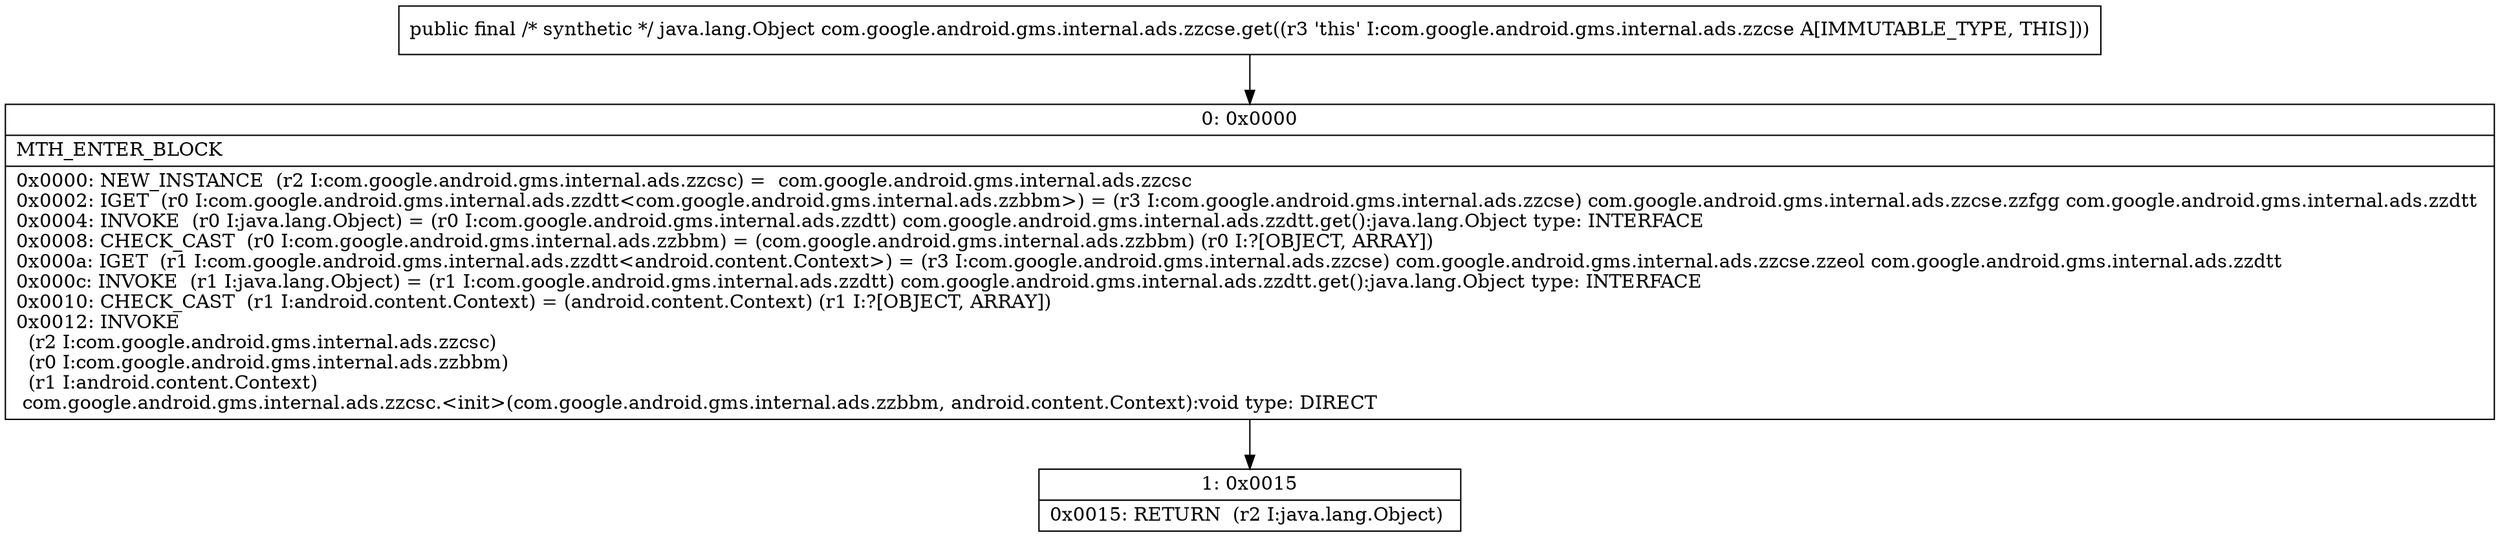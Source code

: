 digraph "CFG forcom.google.android.gms.internal.ads.zzcse.get()Ljava\/lang\/Object;" {
Node_0 [shape=record,label="{0\:\ 0x0000|MTH_ENTER_BLOCK\l|0x0000: NEW_INSTANCE  (r2 I:com.google.android.gms.internal.ads.zzcsc) =  com.google.android.gms.internal.ads.zzcsc \l0x0002: IGET  (r0 I:com.google.android.gms.internal.ads.zzdtt\<com.google.android.gms.internal.ads.zzbbm\>) = (r3 I:com.google.android.gms.internal.ads.zzcse) com.google.android.gms.internal.ads.zzcse.zzfgg com.google.android.gms.internal.ads.zzdtt \l0x0004: INVOKE  (r0 I:java.lang.Object) = (r0 I:com.google.android.gms.internal.ads.zzdtt) com.google.android.gms.internal.ads.zzdtt.get():java.lang.Object type: INTERFACE \l0x0008: CHECK_CAST  (r0 I:com.google.android.gms.internal.ads.zzbbm) = (com.google.android.gms.internal.ads.zzbbm) (r0 I:?[OBJECT, ARRAY]) \l0x000a: IGET  (r1 I:com.google.android.gms.internal.ads.zzdtt\<android.content.Context\>) = (r3 I:com.google.android.gms.internal.ads.zzcse) com.google.android.gms.internal.ads.zzcse.zzeol com.google.android.gms.internal.ads.zzdtt \l0x000c: INVOKE  (r1 I:java.lang.Object) = (r1 I:com.google.android.gms.internal.ads.zzdtt) com.google.android.gms.internal.ads.zzdtt.get():java.lang.Object type: INTERFACE \l0x0010: CHECK_CAST  (r1 I:android.content.Context) = (android.content.Context) (r1 I:?[OBJECT, ARRAY]) \l0x0012: INVOKE  \l  (r2 I:com.google.android.gms.internal.ads.zzcsc)\l  (r0 I:com.google.android.gms.internal.ads.zzbbm)\l  (r1 I:android.content.Context)\l com.google.android.gms.internal.ads.zzcsc.\<init\>(com.google.android.gms.internal.ads.zzbbm, android.content.Context):void type: DIRECT \l}"];
Node_1 [shape=record,label="{1\:\ 0x0015|0x0015: RETURN  (r2 I:java.lang.Object) \l}"];
MethodNode[shape=record,label="{public final \/* synthetic *\/ java.lang.Object com.google.android.gms.internal.ads.zzcse.get((r3 'this' I:com.google.android.gms.internal.ads.zzcse A[IMMUTABLE_TYPE, THIS])) }"];
MethodNode -> Node_0;
Node_0 -> Node_1;
}

